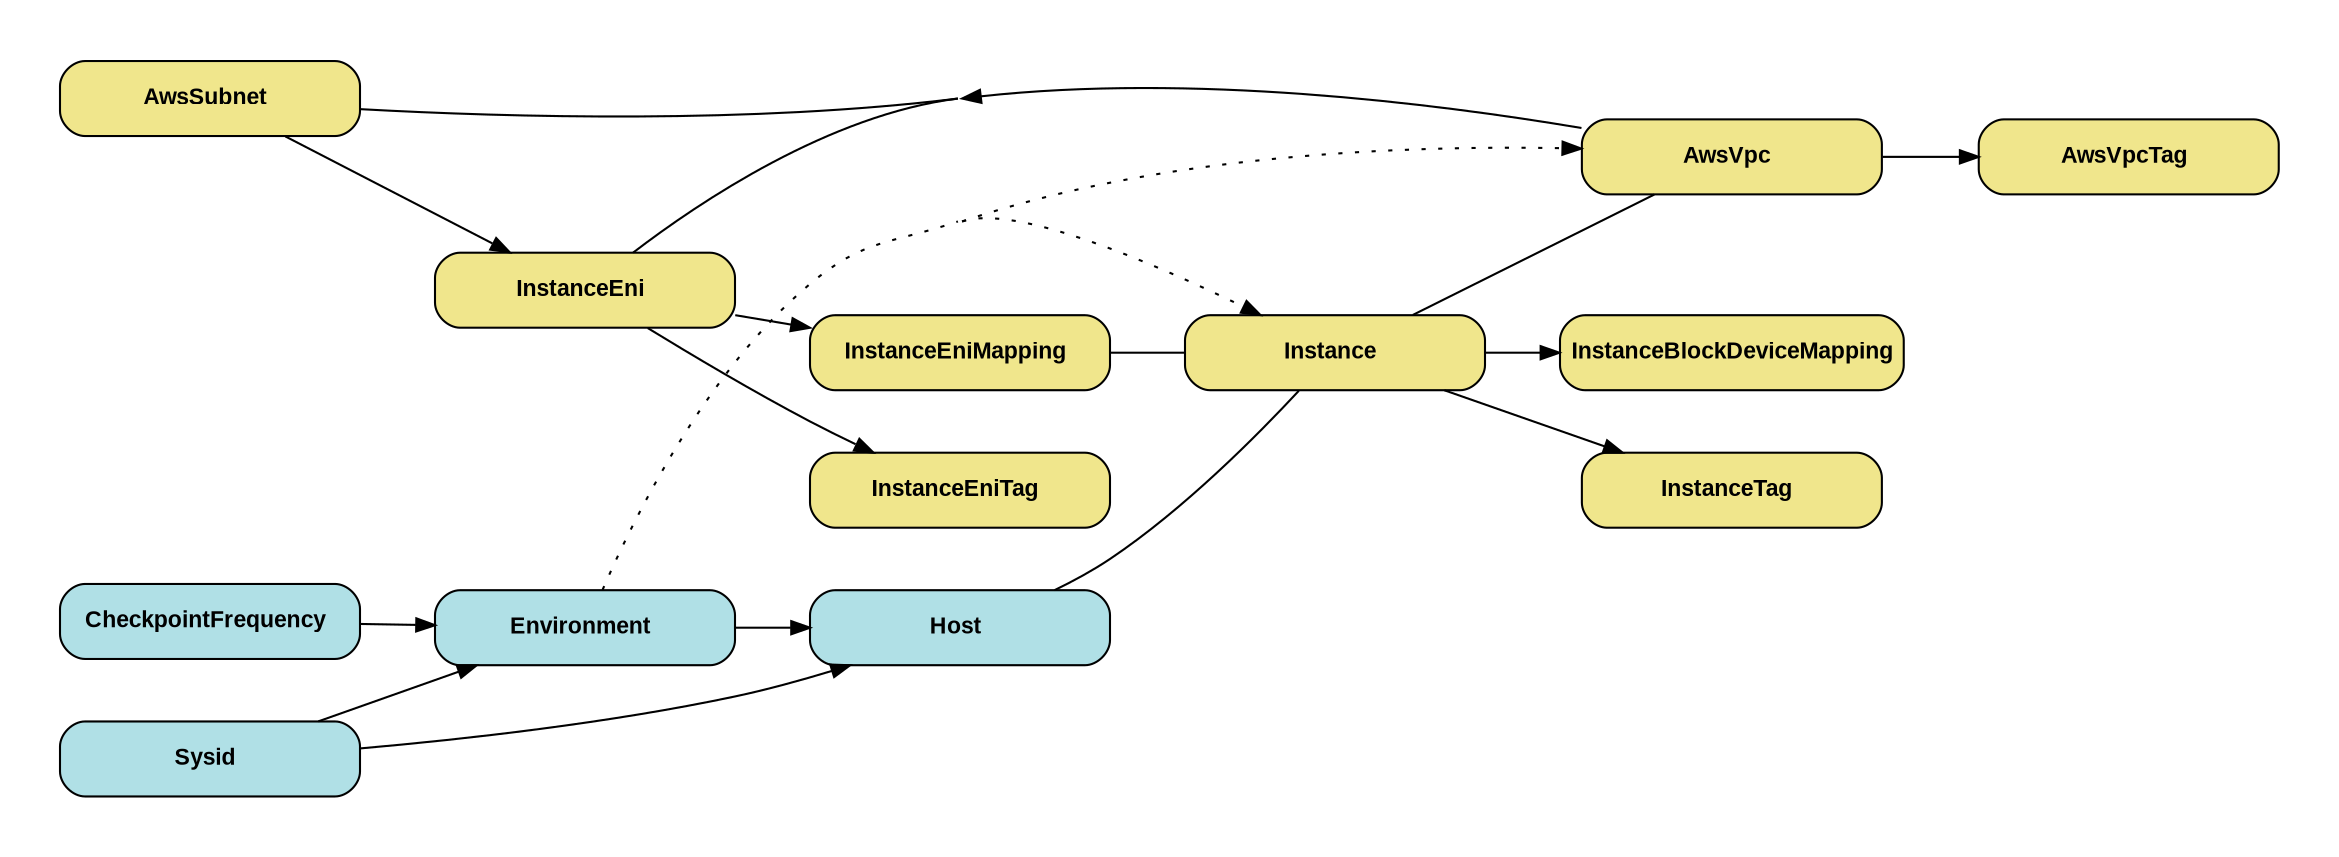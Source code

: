 digraph Openops {
rankdir = "LR";
ranksep = "0.5";
nodesep = "0.4";
pad = "0.4,0.4";
margin = "0,0";
concentrate = "true";
labelloc = "t";
fontsize = "13";
fontname = "Arial Bold";
node[ shape  =  "Mrecord" , fontsize  =  "10" , fontname  =  "Arial" , margin  =  "0.07,0.05" , penwidth  =  "1.0"];
edge[ fontname  =  "Arial" , fontsize  =  "7" , dir  =  "both" , arrowsize  =  "0.9" , penwidth  =  "1.0" , labelangle  =  "32" , labeldistance  =  "1.8"];
label = "";
m_AwsSubnet [fillcolor=khaki style=filled label = <<table border="0" align="center" cellspacing="0.5" cellpadding="0" width="134">
  <tr><td align="center" valign="bottom" width="130"><font face="Arial Bold" point-size="11">AwsSubnet</font></td></tr>
</table>
>];
m_AwsVpc [fillcolor=khaki style=filled label = <<table border="0" align="center" cellspacing="0.5" cellpadding="0" width="134">
  <tr><td align="center" valign="bottom" width="130"><font face="Arial Bold" point-size="11">AwsVpc</font></td></tr>
</table>
>];
m_AwsVpcTag [fillcolor=khaki style=filled label = <<table border="0" align="center" cellspacing="0.5" cellpadding="0" width="134">
  <tr><td align="center" valign="bottom" width="130"><font face="Arial Bold" point-size="11">AwsVpcTag</font></td></tr>
</table>
>];
m_CheckpointFrequency [fillcolor=powderblue style=filled label = <<table border="0" align="center" cellspacing="0.5" cellpadding="0" width="134">
  <tr><td align="center" valign="bottom" width="130"><font face="Arial Bold" point-size="11">CheckpointFrequency</font></td></tr>
</table>
>];
m_Environment [fillcolor=powderblue style=filled label = <<table border="0" align="center" cellspacing="0.5" cellpadding="0" width="134">
  <tr><td align="center" valign="bottom" width="130"><font face="Arial Bold" point-size="11">Environment</font></td></tr>
</table>
>];
m_Host [fillcolor=powderblue style=filled label = <<table border="0" align="center" cellspacing="0.5" cellpadding="0" width="134">
  <tr><td align="center" valign="bottom" width="130"><font face="Arial Bold" point-size="11">Host</font></td></tr>
</table>
>];
m_Instance [fillcolor=khaki style=filled label = <<table border="0" align="center" cellspacing="0.5" cellpadding="0" width="134">
  <tr><td align="center" valign="bottom" width="130"><font face="Arial Bold" point-size="11">Instance</font></td></tr>
</table>
>];
m_InstanceBlockDeviceMapping [fillcolor=khaki style=filled label = <<table border="0" align="center" cellspacing="0.5" cellpadding="0" width="134">
  <tr><td align="center" valign="bottom" width="130"><font face="Arial Bold" point-size="11">InstanceBlockDeviceMapping</font></td></tr>
</table>
>];
m_InstanceEni [fillcolor=khaki style=filled label = <<table border="0" align="center" cellspacing="0.5" cellpadding="0" width="134">
  <tr><td align="center" valign="bottom" width="130"><font face="Arial Bold" point-size="11">InstanceEni</font></td></tr>
</table>
>];
m_InstanceEniMapping [fillcolor=khaki style=filled label = <<table border="0" align="center" cellspacing="0.5" cellpadding="0" width="134">
  <tr><td align="center" valign="bottom" width="130"><font face="Arial Bold" point-size="11">InstanceEniMapping</font></td></tr>
</table>
>];
m_InstanceEniTag [fillcolor=khaki style=filled label = <<table border="0" align="center" cellspacing="0.5" cellpadding="0" width="134">
  <tr><td align="center" valign="bottom" width="130"><font face="Arial Bold" point-size="11">InstanceEniTag</font></td></tr>
</table>
>];
m_InstanceTag [fillcolor=khaki style=filled label = <<table border="0" align="center" cellspacing="0.5" cellpadding="0" width="134">
  <tr><td align="center" valign="bottom" width="130"><font face="Arial Bold" point-size="11">InstanceTag</font></td></tr>
</table>
>];
m_Sysid [fillcolor=powderblue style=filled label = <<table border="0" align="center" cellspacing="0.5" cellpadding="0" width="134">
  <tr><td align="center" valign="bottom" width="130"><font face="Arial Bold" point-size="11">Sysid</font></td></tr>
</table>
>];
  m_AwsVpc -> m_AwsSubnet [arrowhead = "normal", arrowtail = "none", weight = "2"];
  m_AwsVpc -> m_AwsVpcTag [arrowhead = "normal", arrowtail = "none", weight = "1"];
  m_Environment -> m_AwsVpc [style = "dotted", arrowhead = "normal", arrowtail = "none", weight = "1", constraint = "false"];
  m_CheckpointFrequency -> m_Environment [arrowhead = "normal", arrowtail = "none", weight = "1"];
  m_Environment -> m_Host [arrowhead = "normal", arrowtail = "none", weight = "2"];
  m_Environment -> m_Instance [style = "dotted", arrowhead = "normal", arrowtail = "none", weight = "1", constraint = "false"];
  m_Sysid -> m_Host [arrowhead = "normal", arrowtail = "none", weight = "1"];
  m_Host -> m_Instance [arrowhead = "none", arrowtail = "none", weight = "1"];
  m_Instance -> m_InstanceTag [arrowhead = "normal", arrowtail = "none", weight = "1"];
  m_Instance -> m_AwsVpc [arrowhead = "none", arrowtail = "none", weight = "1"];
  m_Instance -> m_InstanceBlockDeviceMapping [arrowhead = "normal", arrowtail = "none", weight = "2"];
  m_InstanceEni -> m_InstanceEniTag [arrowhead = "normal", arrowtail = "none", weight = "1"];
  m_AwsSubnet -> m_InstanceEni [arrowhead = "normal", arrowtail = "none", weight = "1"];
  m_AwsVpc -> m_InstanceEni [arrowhead = "normal", arrowtail = "none", weight = "1"];
  m_InstanceEni -> m_InstanceEniMapping [arrowhead = "normal", arrowtail = "none", weight = "1"];
  m_InstanceEniMapping -> m_Instance [arrowhead = "none", arrowtail = "none", weight = "1"];
  m_InstanceEni -> m_InstanceEniTag [arrowhead = "normal", arrowtail = "none", weight = "1"];
  m_Sysid -> m_Host [style = "dotted", arrowhead = "normal", arrowtail = "none", weight = "1", constraint = "false"];
  m_Sysid -> m_Environment [arrowhead = "normal", arrowtail = "none", weight = "1"];
}
